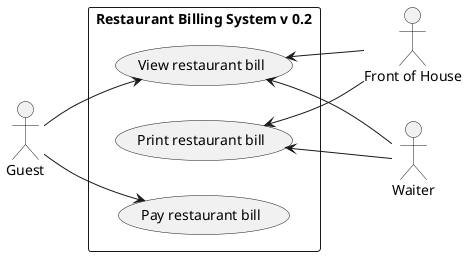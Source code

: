 @startuml

left to right direction

actor "Front of House" as FoH
actor Guest
actor Waiter

rectangle "Restaurant Billing System v 0.2" {
    (View restaurant bill) as (TableBillView)
    (Pay restaurant bill) as (TableBillPay)
    (Print restaurant bill) as (TableBillPrint)

    Guest --> (TableBillView)
    Guest --> (TableBillPay)

    (TableBillView) <-- FoH
    (TableBillPrint) <-- FoH

    (TableBillView) <-- Waiter
    (TableBillPrint) <-- Waiter
}

@enduml
